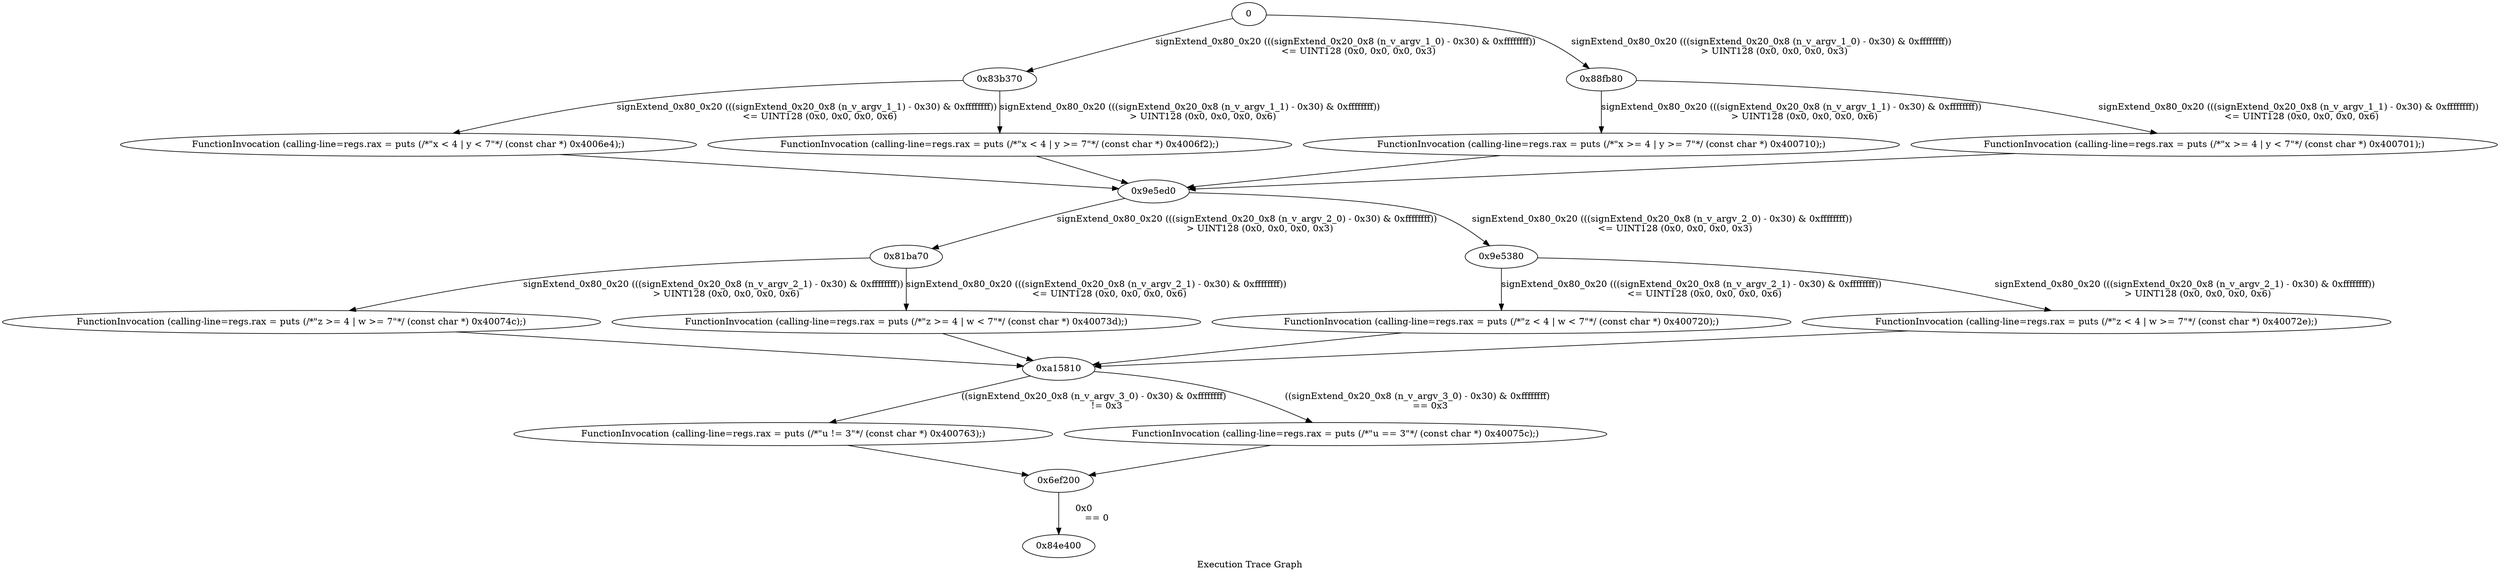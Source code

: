 digraph "Execution Trace Graph" {
	label="Execution Trace Graph";

	Node0 [label = "0"];
	Node0x6ef200 [label = "0x6ef200"];
	Node0x710010 [label = "FunctionInvocation (calling-line=regs.rax = puts (/*\"u != 3\"*/ (const char *) 0x400763);)"];
	Node0x7f4110 [label = "FunctionInvocation (calling-line=regs.rax = puts (/*\"u == 3\"*/ (const char *) 0x40075c);)"];
	Node0x7fb720 [label = "FunctionInvocation (calling-line=regs.rax = puts (/*\"z < 4 | w < 7\"*/ (const char *) 0x400720);)"];
	Node0x81ba70 [label = "0x81ba70"];
	Node0x83b370 [label = "0x83b370"];
	Node0x84e400 [label = "0x84e400"];
	Node0x88fb80 [label = "0x88fb80"];
	Node0x897ff0 [label = "FunctionInvocation (calling-line=regs.rax = puts (/*\"z >= 4 | w >= 7\"*/ (const char *) 0x40074c);)"];
	Node0x8a7dd0 [label = "FunctionInvocation (calling-line=regs.rax = puts (/*\"z < 4 | w >= 7\"*/ (const char *) 0x40072e);)"];
	Node0x90e180 [label = "FunctionInvocation (calling-line=regs.rax = puts (/*\"x < 4 | y < 7\"*/ (const char *) 0x4006e4);)"];
	Node0x9b42d0 [label = "FunctionInvocation (calling-line=regs.rax = puts (/*\"z >= 4 | w < 7\"*/ (const char *) 0x40073d);)"];
	Node0x9e5380 [label = "0x9e5380"];
	Node0x9e5ed0 [label = "0x9e5ed0"];
	Node0xa15810 [label = "0xa15810"];
	Node0x1935ba0 [label = "FunctionInvocation (calling-line=regs.rax = puts (/*\"x >= 4 | y >= 7\"*/ (const char *) 0x400710);)"];
	Node0x1b55990 [label = "FunctionInvocation (calling-line=regs.rax = puts (/*\"x >= 4 | y < 7\"*/ (const char *) 0x400701);)"];
	Node0x1d413f0 [label = "FunctionInvocation (calling-line=regs.rax = puts (/*\"x < 4 | y >= 7\"*/ (const char *) 0x4006f2);)"];
	Node0 -> Node0x83b370 [label = "signExtend_0x80_0x20 (((signExtend_0x20_0x8 (n_v_argv_1_0) - 0x30) & 0xffffffff))
	 <= UINT128 (0x0, 0x0, 0x0, 0x3)"];
	Node0 -> Node0x88fb80 [label = "signExtend_0x80_0x20 (((signExtend_0x20_0x8 (n_v_argv_1_0) - 0x30) & 0xffffffff))
	 > UINT128 (0x0, 0x0, 0x0, 0x3)"];
	Node0x83b370 -> Node0x90e180 [label = "signExtend_0x80_0x20 (((signExtend_0x20_0x8 (n_v_argv_1_1) - 0x30) & 0xffffffff))
	 <= UINT128 (0x0, 0x0, 0x0, 0x6)"];
	Node0x90e180 -> Node0x9e5ed0 [label = ""];
	Node0x83b370 -> Node0x1d413f0 [label = "signExtend_0x80_0x20 (((signExtend_0x20_0x8 (n_v_argv_1_1) - 0x30) & 0xffffffff))
	 > UINT128 (0x0, 0x0, 0x0, 0x6)"];
	Node0x1d413f0 -> Node0x9e5ed0 [label = ""];
	Node0x88fb80 -> Node0x1b55990 [label = "signExtend_0x80_0x20 (((signExtend_0x20_0x8 (n_v_argv_1_1) - 0x30) & 0xffffffff))
	 <= UINT128 (0x0, 0x0, 0x0, 0x6)"];
	Node0x1b55990 -> Node0x9e5ed0 [label = ""];
	Node0x88fb80 -> Node0x1935ba0 [label = "signExtend_0x80_0x20 (((signExtend_0x20_0x8 (n_v_argv_1_1) - 0x30) & 0xffffffff))
	 > UINT128 (0x0, 0x0, 0x0, 0x6)"];
	Node0x1935ba0 -> Node0x9e5ed0 [label = ""];
	Node0x9e5ed0 -> Node0x9e5380 [label = "signExtend_0x80_0x20 (((signExtend_0x20_0x8 (n_v_argv_2_0) - 0x30) & 0xffffffff))
	 <= UINT128 (0x0, 0x0, 0x0, 0x3)"];
	Node0x9e5ed0 -> Node0x81ba70 [label = "signExtend_0x80_0x20 (((signExtend_0x20_0x8 (n_v_argv_2_0) - 0x30) & 0xffffffff))
	 > UINT128 (0x0, 0x0, 0x0, 0x3)"];
	Node0x9e5380 -> Node0x7fb720 [label = "signExtend_0x80_0x20 (((signExtend_0x20_0x8 (n_v_argv_2_1) - 0x30) & 0xffffffff))
	 <= UINT128 (0x0, 0x0, 0x0, 0x6)"];
	Node0x7fb720 -> Node0xa15810 [label = ""];
	Node0x9e5380 -> Node0x8a7dd0 [label = "signExtend_0x80_0x20 (((signExtend_0x20_0x8 (n_v_argv_2_1) - 0x30) & 0xffffffff))
	 > UINT128 (0x0, 0x0, 0x0, 0x6)"];
	Node0x8a7dd0 -> Node0xa15810 [label = ""];
	Node0x81ba70 -> Node0x9b42d0 [label = "signExtend_0x80_0x20 (((signExtend_0x20_0x8 (n_v_argv_2_1) - 0x30) & 0xffffffff))
	 <= UINT128 (0x0, 0x0, 0x0, 0x6)"];
	Node0x9b42d0 -> Node0xa15810 [label = ""];
	Node0x81ba70 -> Node0x897ff0 [label = "signExtend_0x80_0x20 (((signExtend_0x20_0x8 (n_v_argv_2_1) - 0x30) & 0xffffffff))
	 > UINT128 (0x0, 0x0, 0x0, 0x6)"];
	Node0x897ff0 -> Node0xa15810 [label = ""];
	Node0xa15810 -> Node0x710010 [label = "((signExtend_0x20_0x8 (n_v_argv_3_0) - 0x30) & 0xffffffff)
	 != 0x3"];
	Node0x710010 -> Node0x6ef200 [label = ""];
	Node0xa15810 -> Node0x7f4110 [label = "((signExtend_0x20_0x8 (n_v_argv_3_0) - 0x30) & 0xffffffff)
	 == 0x3"];
	Node0x7f4110 -> Node0x6ef200 [label = ""];
	Node0x6ef200 -> Node0x84e400 [label = "0x0
	 == 0"];
}
